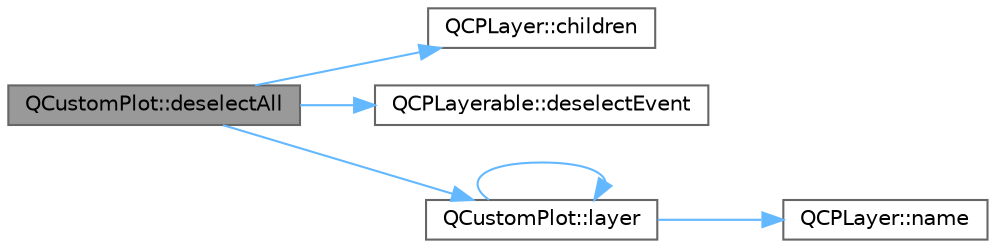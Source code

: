 digraph "QCustomPlot::deselectAll"
{
 // LATEX_PDF_SIZE
  bgcolor="transparent";
  edge [fontname=Helvetica,fontsize=10,labelfontname=Helvetica,labelfontsize=10];
  node [fontname=Helvetica,fontsize=10,shape=box,height=0.2,width=0.4];
  rankdir="LR";
  Node1 [label="QCustomPlot::deselectAll",height=0.2,width=0.4,color="gray40", fillcolor="grey60", style="filled", fontcolor="black",tooltip=" "];
  Node1 -> Node2 [color="steelblue1",style="solid"];
  Node2 [label="QCPLayer::children",height=0.2,width=0.4,color="grey40", fillcolor="white", style="filled",URL="$class_q_c_p_layer.html#a183b90941fc78f0b136edd77c5fb6966",tooltip=" "];
  Node1 -> Node3 [color="steelblue1",style="solid"];
  Node3 [label="QCPLayerable::deselectEvent",height=0.2,width=0.4,color="grey40", fillcolor="white", style="filled",URL="$class_q_c_p_layerable.html#ae546370644a5551c76af739afc008bee",tooltip=" "];
  Node1 -> Node4 [color="steelblue1",style="solid"];
  Node4 [label="QCustomPlot::layer",height=0.2,width=0.4,color="grey40", fillcolor="white", style="filled",URL="$class_q_custom_plot.html#a0a96244e7773b242ef23c32b7bdfb159",tooltip=" "];
  Node4 -> Node4 [color="steelblue1",style="solid"];
  Node4 -> Node5 [color="steelblue1",style="solid"];
  Node5 [label="QCPLayer::name",height=0.2,width=0.4,color="grey40", fillcolor="white", style="filled",URL="$class_q_c_p_layer.html#a37806f662b50b588fb1029a14fc5ef50",tooltip=" "];
}
